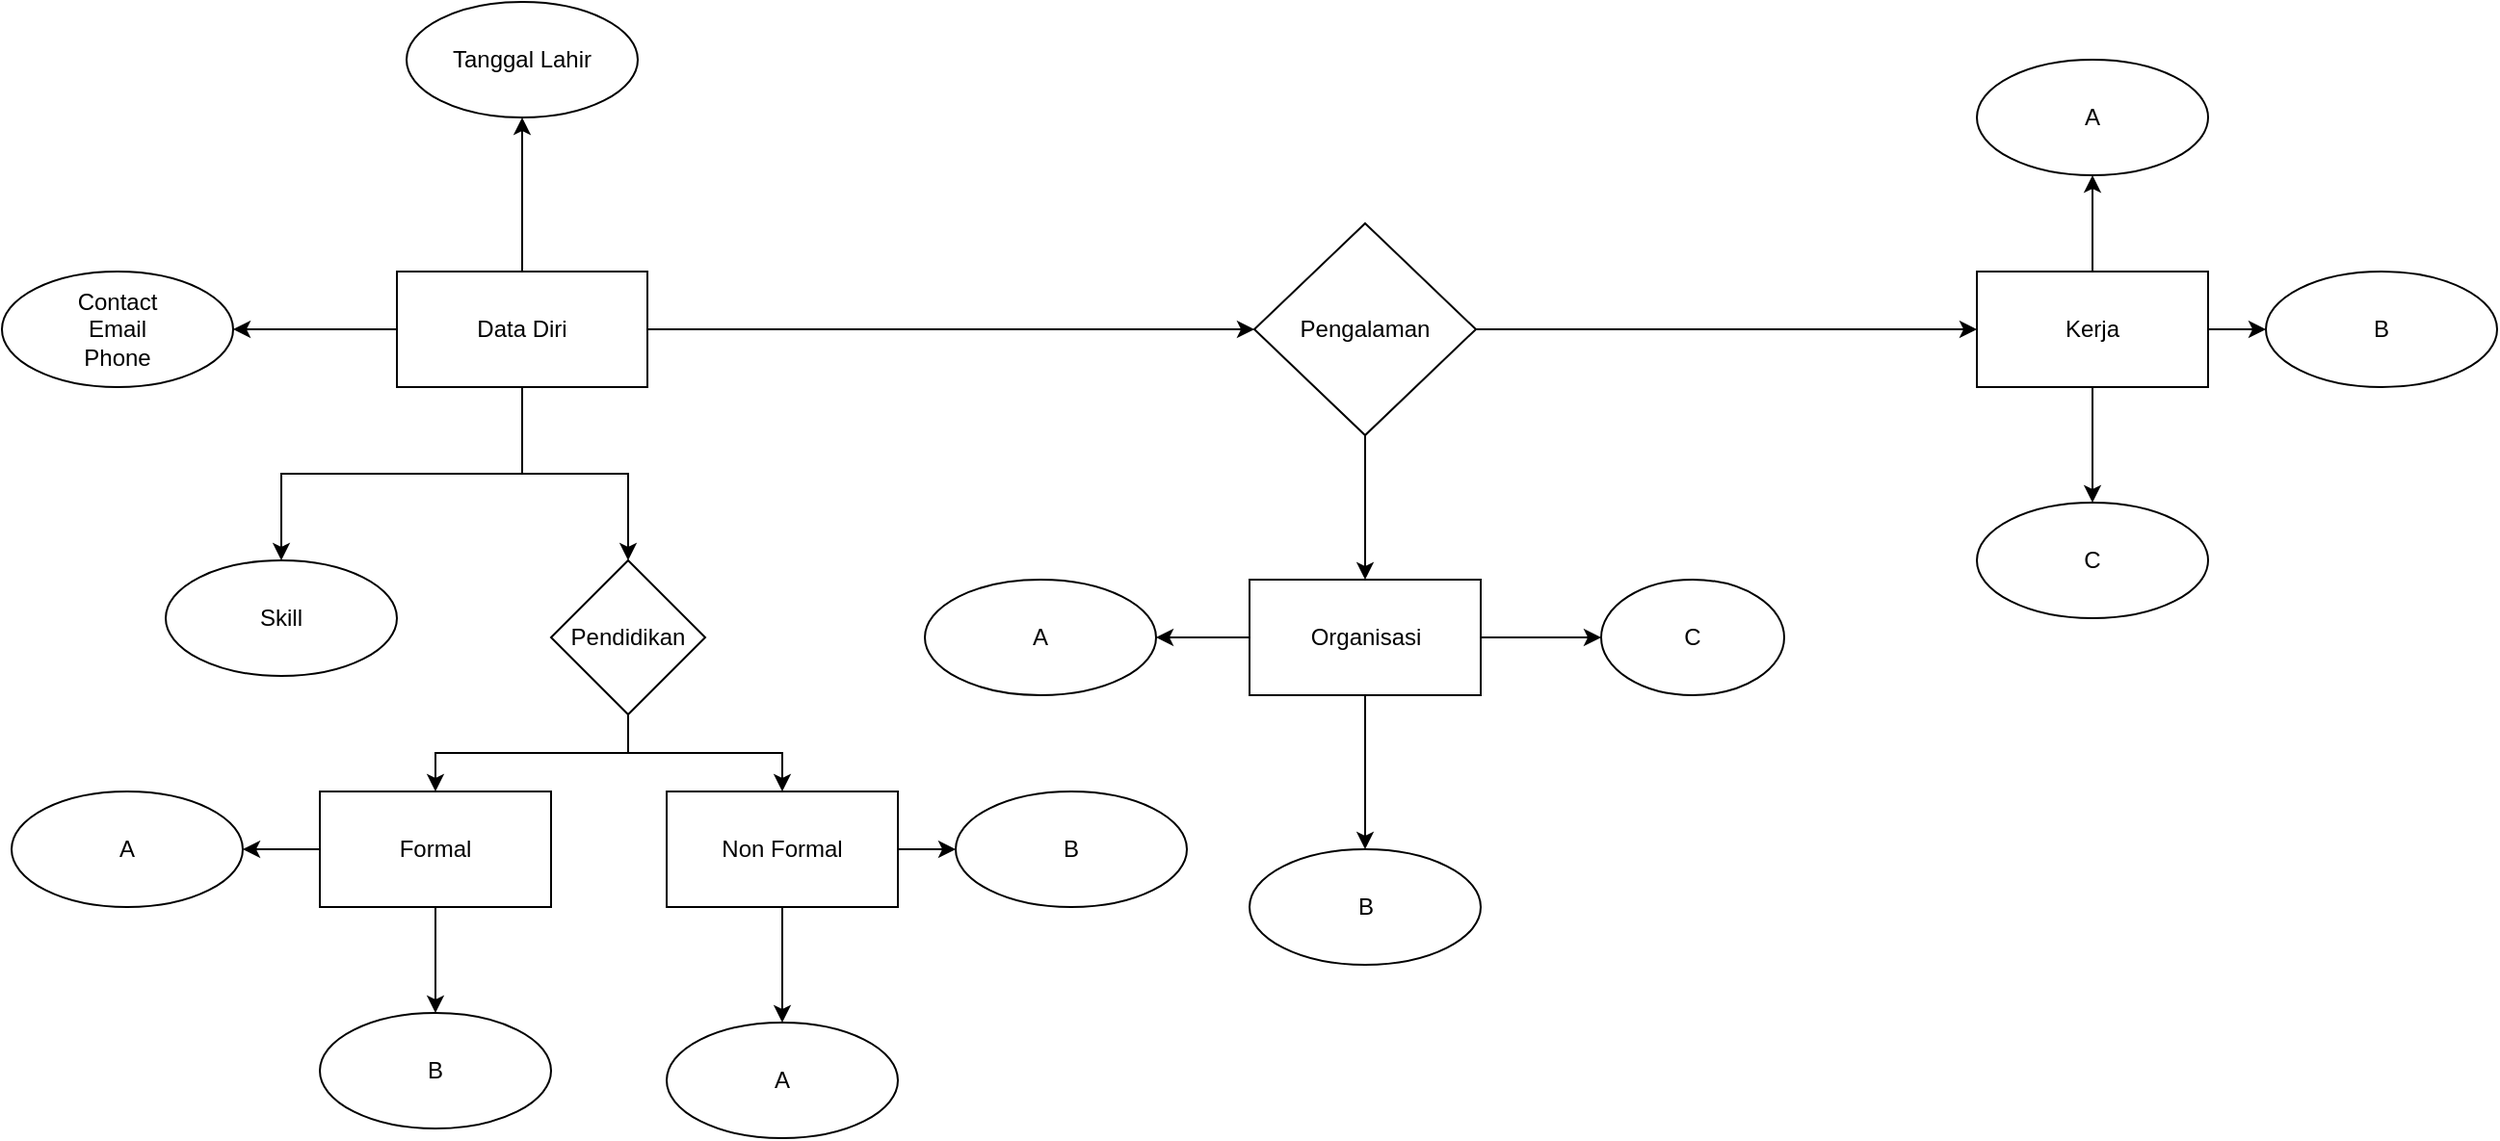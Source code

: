 <mxfile version="16.0.3" type="github">
  <diagram id="ehV2ShFkaHwZCi_k0OKw" name="Page-1">
    <mxGraphModel dx="2713" dy="691" grid="1" gridSize="10" guides="1" tooltips="1" connect="1" arrows="1" fold="1" page="1" pageScale="1" pageWidth="827" pageHeight="1169" math="0" shadow="0">
      <root>
        <mxCell id="0" />
        <mxCell id="1" parent="0" />
        <mxCell id="9fkG32ilgxtSy8pQhl3n-3" value="" style="edgeStyle=orthogonalEdgeStyle;rounded=0;orthogonalLoop=1;jettySize=auto;html=1;" edge="1" parent="1" source="9fkG32ilgxtSy8pQhl3n-1" target="9fkG32ilgxtSy8pQhl3n-2">
          <mxGeometry relative="1" as="geometry" />
        </mxCell>
        <mxCell id="9fkG32ilgxtSy8pQhl3n-16" value="" style="edgeStyle=orthogonalEdgeStyle;rounded=0;orthogonalLoop=1;jettySize=auto;html=1;" edge="1" parent="1" source="9fkG32ilgxtSy8pQhl3n-1" target="9fkG32ilgxtSy8pQhl3n-15">
          <mxGeometry relative="1" as="geometry" />
        </mxCell>
        <mxCell id="9fkG32ilgxtSy8pQhl3n-18" value="" style="edgeStyle=orthogonalEdgeStyle;rounded=0;orthogonalLoop=1;jettySize=auto;html=1;" edge="1" parent="1" source="9fkG32ilgxtSy8pQhl3n-1" target="9fkG32ilgxtSy8pQhl3n-17">
          <mxGeometry relative="1" as="geometry" />
        </mxCell>
        <mxCell id="9fkG32ilgxtSy8pQhl3n-26" value="" style="edgeStyle=orthogonalEdgeStyle;rounded=0;orthogonalLoop=1;jettySize=auto;html=1;" edge="1" parent="1" source="9fkG32ilgxtSy8pQhl3n-1" target="9fkG32ilgxtSy8pQhl3n-25">
          <mxGeometry relative="1" as="geometry" />
        </mxCell>
        <mxCell id="9fkG32ilgxtSy8pQhl3n-33" value="" style="edgeStyle=orthogonalEdgeStyle;rounded=0;orthogonalLoop=1;jettySize=auto;html=1;" edge="1" parent="1" source="9fkG32ilgxtSy8pQhl3n-1" target="9fkG32ilgxtSy8pQhl3n-32">
          <mxGeometry relative="1" as="geometry" />
        </mxCell>
        <mxCell id="9fkG32ilgxtSy8pQhl3n-1" value="Data Diri" style="rounded=0;whiteSpace=wrap;html=1;" vertex="1" parent="1">
          <mxGeometry x="140" y="200" width="130" height="60" as="geometry" />
        </mxCell>
        <mxCell id="9fkG32ilgxtSy8pQhl3n-5" value="" style="edgeStyle=orthogonalEdgeStyle;rounded=0;orthogonalLoop=1;jettySize=auto;html=1;" edge="1" parent="1" source="9fkG32ilgxtSy8pQhl3n-2" target="9fkG32ilgxtSy8pQhl3n-4">
          <mxGeometry relative="1" as="geometry" />
        </mxCell>
        <mxCell id="9fkG32ilgxtSy8pQhl3n-7" value="" style="edgeStyle=orthogonalEdgeStyle;rounded=0;orthogonalLoop=1;jettySize=auto;html=1;" edge="1" parent="1" source="9fkG32ilgxtSy8pQhl3n-2" target="9fkG32ilgxtSy8pQhl3n-6">
          <mxGeometry relative="1" as="geometry" />
        </mxCell>
        <mxCell id="9fkG32ilgxtSy8pQhl3n-2" value="Pengalaman" style="rhombus;whiteSpace=wrap;html=1;rounded=0;" vertex="1" parent="1">
          <mxGeometry x="585" y="175" width="115" height="110" as="geometry" />
        </mxCell>
        <mxCell id="9fkG32ilgxtSy8pQhl3n-20" value="" style="edgeStyle=orthogonalEdgeStyle;rounded=0;orthogonalLoop=1;jettySize=auto;html=1;" edge="1" parent="1" source="9fkG32ilgxtSy8pQhl3n-4" target="9fkG32ilgxtSy8pQhl3n-19">
          <mxGeometry relative="1" as="geometry" />
        </mxCell>
        <mxCell id="9fkG32ilgxtSy8pQhl3n-22" value="" style="edgeStyle=orthogonalEdgeStyle;rounded=0;orthogonalLoop=1;jettySize=auto;html=1;" edge="1" parent="1" source="9fkG32ilgxtSy8pQhl3n-4" target="9fkG32ilgxtSy8pQhl3n-21">
          <mxGeometry relative="1" as="geometry" />
        </mxCell>
        <mxCell id="9fkG32ilgxtSy8pQhl3n-24" value="" style="edgeStyle=orthogonalEdgeStyle;rounded=0;orthogonalLoop=1;jettySize=auto;html=1;" edge="1" parent="1" source="9fkG32ilgxtSy8pQhl3n-4" target="9fkG32ilgxtSy8pQhl3n-23">
          <mxGeometry relative="1" as="geometry" />
        </mxCell>
        <mxCell id="9fkG32ilgxtSy8pQhl3n-4" value="Kerja" style="whiteSpace=wrap;html=1;rounded=0;" vertex="1" parent="1">
          <mxGeometry x="960" y="200" width="120" height="60" as="geometry" />
        </mxCell>
        <mxCell id="9fkG32ilgxtSy8pQhl3n-9" value="" style="edgeStyle=orthogonalEdgeStyle;rounded=0;orthogonalLoop=1;jettySize=auto;html=1;" edge="1" parent="1" source="9fkG32ilgxtSy8pQhl3n-6" target="9fkG32ilgxtSy8pQhl3n-8">
          <mxGeometry relative="1" as="geometry" />
        </mxCell>
        <mxCell id="9fkG32ilgxtSy8pQhl3n-11" value="" style="edgeStyle=orthogonalEdgeStyle;rounded=0;orthogonalLoop=1;jettySize=auto;html=1;" edge="1" parent="1" source="9fkG32ilgxtSy8pQhl3n-6" target="9fkG32ilgxtSy8pQhl3n-10">
          <mxGeometry relative="1" as="geometry" />
        </mxCell>
        <mxCell id="9fkG32ilgxtSy8pQhl3n-13" value="" style="edgeStyle=orthogonalEdgeStyle;rounded=0;orthogonalLoop=1;jettySize=auto;html=1;" edge="1" parent="1" source="9fkG32ilgxtSy8pQhl3n-6" target="9fkG32ilgxtSy8pQhl3n-27">
          <mxGeometry relative="1" as="geometry">
            <mxPoint x="485" y="390" as="targetPoint" />
          </mxGeometry>
        </mxCell>
        <mxCell id="9fkG32ilgxtSy8pQhl3n-6" value="Organisasi" style="whiteSpace=wrap;html=1;rounded=0;" vertex="1" parent="1">
          <mxGeometry x="582.5" y="360" width="120" height="60" as="geometry" />
        </mxCell>
        <mxCell id="9fkG32ilgxtSy8pQhl3n-8" value="C" style="ellipse;whiteSpace=wrap;html=1;rounded=0;" vertex="1" parent="1">
          <mxGeometry x="765" y="360" width="95" height="60" as="geometry" />
        </mxCell>
        <mxCell id="9fkG32ilgxtSy8pQhl3n-10" value="B" style="ellipse;whiteSpace=wrap;html=1;rounded=0;" vertex="1" parent="1">
          <mxGeometry x="582.5" y="500" width="120" height="60" as="geometry" />
        </mxCell>
        <mxCell id="9fkG32ilgxtSy8pQhl3n-15" value="Skill" style="ellipse;whiteSpace=wrap;html=1;rounded=0;" vertex="1" parent="1">
          <mxGeometry x="20" y="350" width="120" height="60" as="geometry" />
        </mxCell>
        <mxCell id="9fkG32ilgxtSy8pQhl3n-17" value="Tanggal Lahir" style="ellipse;whiteSpace=wrap;html=1;rounded=0;" vertex="1" parent="1">
          <mxGeometry x="145" y="60" width="120" height="60" as="geometry" />
        </mxCell>
        <mxCell id="9fkG32ilgxtSy8pQhl3n-19" value="A" style="ellipse;whiteSpace=wrap;html=1;rounded=0;" vertex="1" parent="1">
          <mxGeometry x="960" y="90" width="120" height="60" as="geometry" />
        </mxCell>
        <mxCell id="9fkG32ilgxtSy8pQhl3n-21" value="B" style="ellipse;whiteSpace=wrap;html=1;rounded=0;" vertex="1" parent="1">
          <mxGeometry x="1110" y="200" width="120" height="60" as="geometry" />
        </mxCell>
        <mxCell id="9fkG32ilgxtSy8pQhl3n-23" value="C" style="ellipse;whiteSpace=wrap;html=1;rounded=0;" vertex="1" parent="1">
          <mxGeometry x="960" y="320" width="120" height="60" as="geometry" />
        </mxCell>
        <mxCell id="9fkG32ilgxtSy8pQhl3n-25" value="Contact&lt;br&gt;Email&lt;br&gt;Phone" style="ellipse;whiteSpace=wrap;html=1;rounded=0;" vertex="1" parent="1">
          <mxGeometry x="-65" y="200" width="120" height="60" as="geometry" />
        </mxCell>
        <mxCell id="9fkG32ilgxtSy8pQhl3n-27" value="A" style="ellipse;whiteSpace=wrap;html=1;rounded=0;" vertex="1" parent="1">
          <mxGeometry x="414" y="360" width="120" height="60" as="geometry" />
        </mxCell>
        <mxCell id="9fkG32ilgxtSy8pQhl3n-31" value="" style="edgeStyle=orthogonalEdgeStyle;rounded=0;orthogonalLoop=1;jettySize=auto;html=1;exitX=0.5;exitY=1;exitDx=0;exitDy=0;" edge="1" parent="1" source="9fkG32ilgxtSy8pQhl3n-32" target="9fkG32ilgxtSy8pQhl3n-34">
          <mxGeometry relative="1" as="geometry">
            <mxPoint x="260" y="410" as="sourcePoint" />
            <mxPoint x="160" y="470" as="targetPoint" />
          </mxGeometry>
        </mxCell>
        <mxCell id="9fkG32ilgxtSy8pQhl3n-36" value="" style="edgeStyle=orthogonalEdgeStyle;rounded=0;orthogonalLoop=1;jettySize=auto;html=1;" edge="1" parent="1" source="9fkG32ilgxtSy8pQhl3n-32" target="9fkG32ilgxtSy8pQhl3n-35">
          <mxGeometry relative="1" as="geometry" />
        </mxCell>
        <mxCell id="9fkG32ilgxtSy8pQhl3n-32" value="Pendidikan" style="rhombus;whiteSpace=wrap;html=1;rounded=0;" vertex="1" parent="1">
          <mxGeometry x="220" y="350" width="80" height="80" as="geometry" />
        </mxCell>
        <mxCell id="9fkG32ilgxtSy8pQhl3n-38" value="" style="edgeStyle=orthogonalEdgeStyle;rounded=0;orthogonalLoop=1;jettySize=auto;html=1;" edge="1" parent="1" source="9fkG32ilgxtSy8pQhl3n-34" target="9fkG32ilgxtSy8pQhl3n-37">
          <mxGeometry relative="1" as="geometry" />
        </mxCell>
        <mxCell id="9fkG32ilgxtSy8pQhl3n-42" value="" style="edgeStyle=orthogonalEdgeStyle;rounded=0;orthogonalLoop=1;jettySize=auto;html=1;" edge="1" parent="1" source="9fkG32ilgxtSy8pQhl3n-34" target="9fkG32ilgxtSy8pQhl3n-41">
          <mxGeometry relative="1" as="geometry" />
        </mxCell>
        <mxCell id="9fkG32ilgxtSy8pQhl3n-34" value="Formal" style="whiteSpace=wrap;html=1;rounded=0;" vertex="1" parent="1">
          <mxGeometry x="100" y="470" width="120" height="60" as="geometry" />
        </mxCell>
        <mxCell id="9fkG32ilgxtSy8pQhl3n-40" value="" style="edgeStyle=orthogonalEdgeStyle;rounded=0;orthogonalLoop=1;jettySize=auto;html=1;" edge="1" parent="1" source="9fkG32ilgxtSy8pQhl3n-35" target="9fkG32ilgxtSy8pQhl3n-39">
          <mxGeometry relative="1" as="geometry" />
        </mxCell>
        <mxCell id="9fkG32ilgxtSy8pQhl3n-44" value="" style="edgeStyle=orthogonalEdgeStyle;rounded=0;orthogonalLoop=1;jettySize=auto;html=1;" edge="1" parent="1" source="9fkG32ilgxtSy8pQhl3n-35" target="9fkG32ilgxtSy8pQhl3n-43">
          <mxGeometry relative="1" as="geometry" />
        </mxCell>
        <mxCell id="9fkG32ilgxtSy8pQhl3n-35" value="Non Formal" style="whiteSpace=wrap;html=1;rounded=0;" vertex="1" parent="1">
          <mxGeometry x="280" y="470" width="120" height="60" as="geometry" />
        </mxCell>
        <mxCell id="9fkG32ilgxtSy8pQhl3n-37" value="B" style="ellipse;whiteSpace=wrap;html=1;rounded=0;" vertex="1" parent="1">
          <mxGeometry x="100" y="585" width="120" height="60" as="geometry" />
        </mxCell>
        <mxCell id="9fkG32ilgxtSy8pQhl3n-39" value="A" style="ellipse;whiteSpace=wrap;html=1;rounded=0;" vertex="1" parent="1">
          <mxGeometry x="280" y="590" width="120" height="60" as="geometry" />
        </mxCell>
        <mxCell id="9fkG32ilgxtSy8pQhl3n-41" value="A" style="ellipse;whiteSpace=wrap;html=1;rounded=0;" vertex="1" parent="1">
          <mxGeometry x="-60" y="470" width="120" height="60" as="geometry" />
        </mxCell>
        <mxCell id="9fkG32ilgxtSy8pQhl3n-43" value="B" style="ellipse;whiteSpace=wrap;html=1;rounded=0;" vertex="1" parent="1">
          <mxGeometry x="430" y="470" width="120" height="60" as="geometry" />
        </mxCell>
      </root>
    </mxGraphModel>
  </diagram>
</mxfile>
